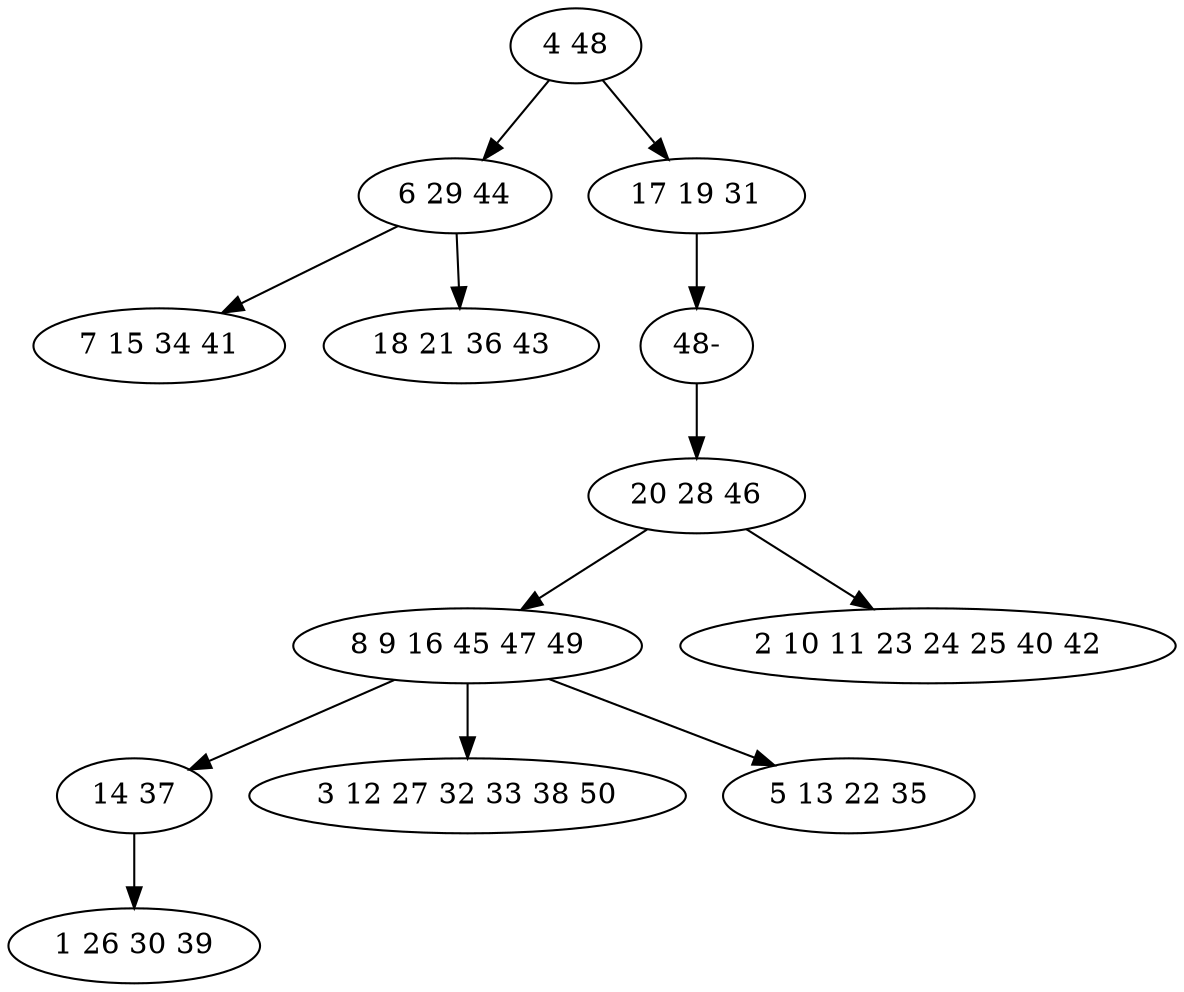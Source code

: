 digraph true_tree {
	"0" -> "1"
	"0" -> "2"
	"2" -> "12"
	"3" -> "4"
	"4" -> "5"
	"4" -> "6"
	"3" -> "7"
	"1" -> "8"
	"5" -> "9"
	"1" -> "10"
	"4" -> "11"
	"12" -> "3"
	"0" [label="4 48"];
	"1" [label="6 29 44"];
	"2" [label="17 19 31"];
	"3" [label="20 28 46"];
	"4" [label="8 9 16 45 47 49"];
	"5" [label="14 37"];
	"6" [label="3 12 27 32 33 38 50"];
	"7" [label="2 10 11 23 24 25 40 42"];
	"8" [label="7 15 34 41"];
	"9" [label="1 26 30 39"];
	"10" [label="18 21 36 43"];
	"11" [label="5 13 22 35"];
	"12" [label="48-"];
}
